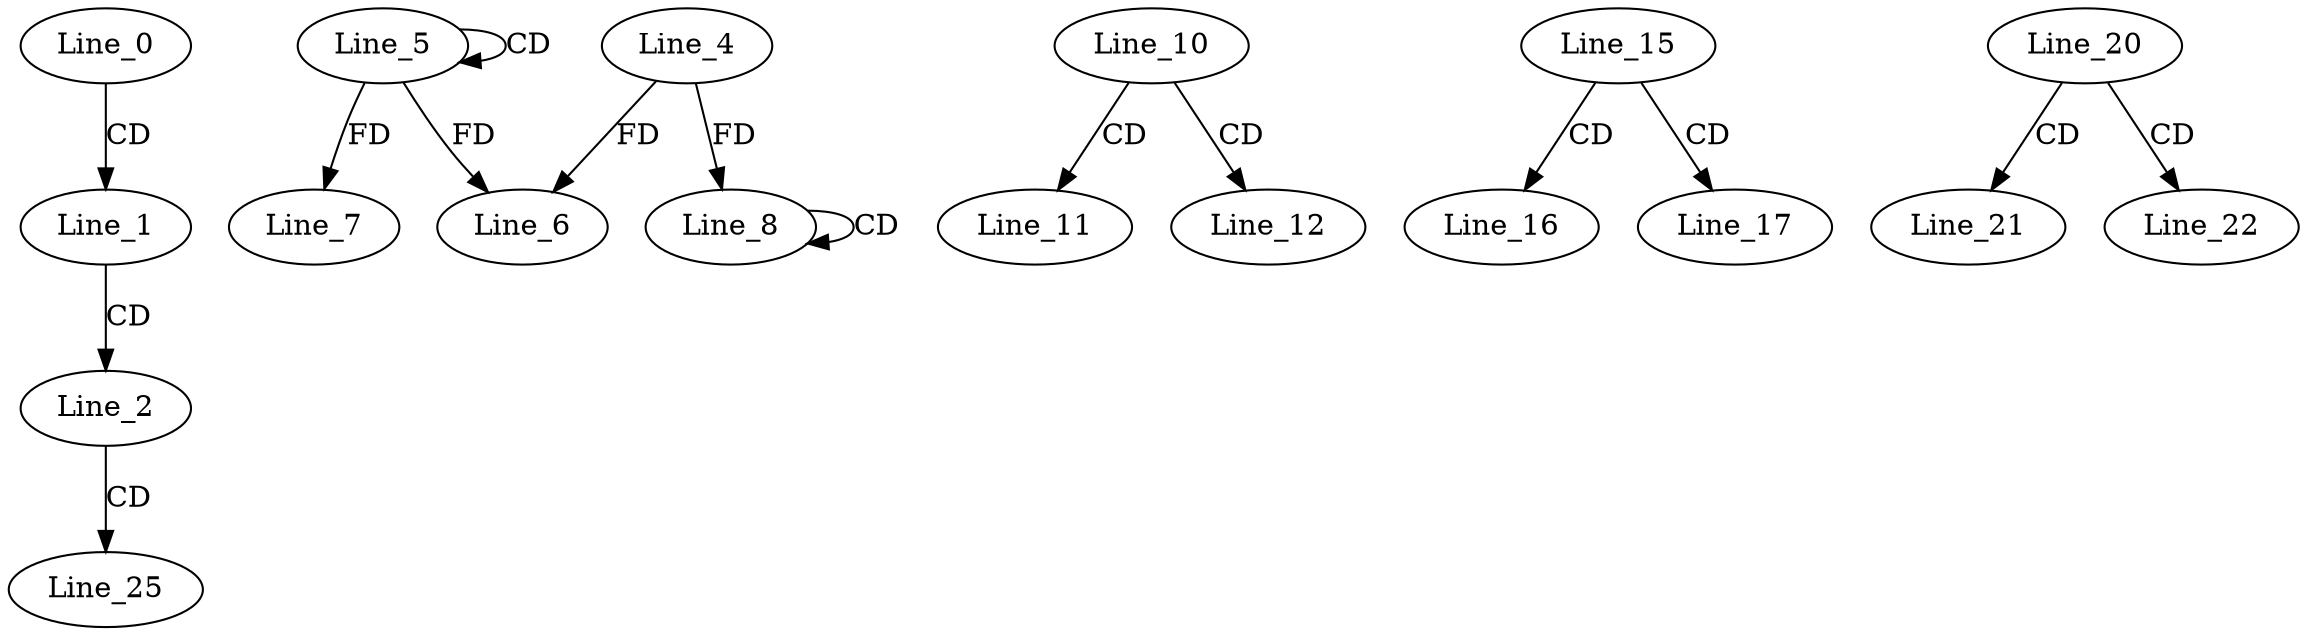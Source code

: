 digraph G {
  Line_0;
  Line_1;
  Line_2;
  Line_5;
  Line_5;
  Line_6;
  Line_4;
  Line_7;
  Line_8;
  Line_8;
  Line_10;
  Line_11;
  Line_12;
  Line_15;
  Line_16;
  Line_17;
  Line_20;
  Line_21;
  Line_22;
  Line_25;
  Line_0 -> Line_1 [ label="CD" ];
  Line_1 -> Line_2 [ label="CD" ];
  Line_5 -> Line_5 [ label="CD" ];
  Line_5 -> Line_6 [ label="FD" ];
  Line_4 -> Line_6 [ label="FD" ];
  Line_5 -> Line_7 [ label="FD" ];
  Line_8 -> Line_8 [ label="CD" ];
  Line_4 -> Line_8 [ label="FD" ];
  Line_10 -> Line_11 [ label="CD" ];
  Line_10 -> Line_12 [ label="CD" ];
  Line_15 -> Line_16 [ label="CD" ];
  Line_15 -> Line_17 [ label="CD" ];
  Line_20 -> Line_21 [ label="CD" ];
  Line_20 -> Line_22 [ label="CD" ];
  Line_2 -> Line_25 [ label="CD" ];
}
